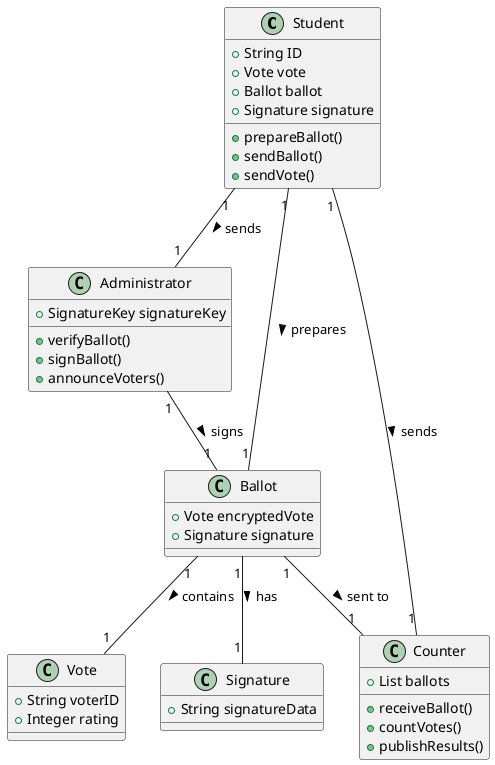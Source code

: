 @startuml
class Student {
    +String ID
    +Vote vote
    +Ballot ballot
    +Signature signature
    +prepareBallot()
    +sendBallot()
    +sendVote()
}

class Administrator {
    +SignatureKey signatureKey
    +verifyBallot()
    +signBallot()
    +announceVoters()
}

class Counter {
    +List ballots
    +receiveBallot()
    +countVotes()
    +publishResults()
}

class Ballot {
    +Vote encryptedVote
    +Signature signature
}

class Vote {
    +String voterID
    +Integer rating
}

class Signature {
    +String signatureData
}

Student "1" -- "1" Ballot : prepares >
Student "1" -- "1" Administrator : sends >
Student "1" -- "1" Counter : sends >
Administrator "1" -- "1" Ballot : signs >
Ballot "1" -- "1" Counter : sent to >
Ballot "1" -- "1" Vote : contains >
Ballot "1" -- "1" Signature : has >
@enduml

